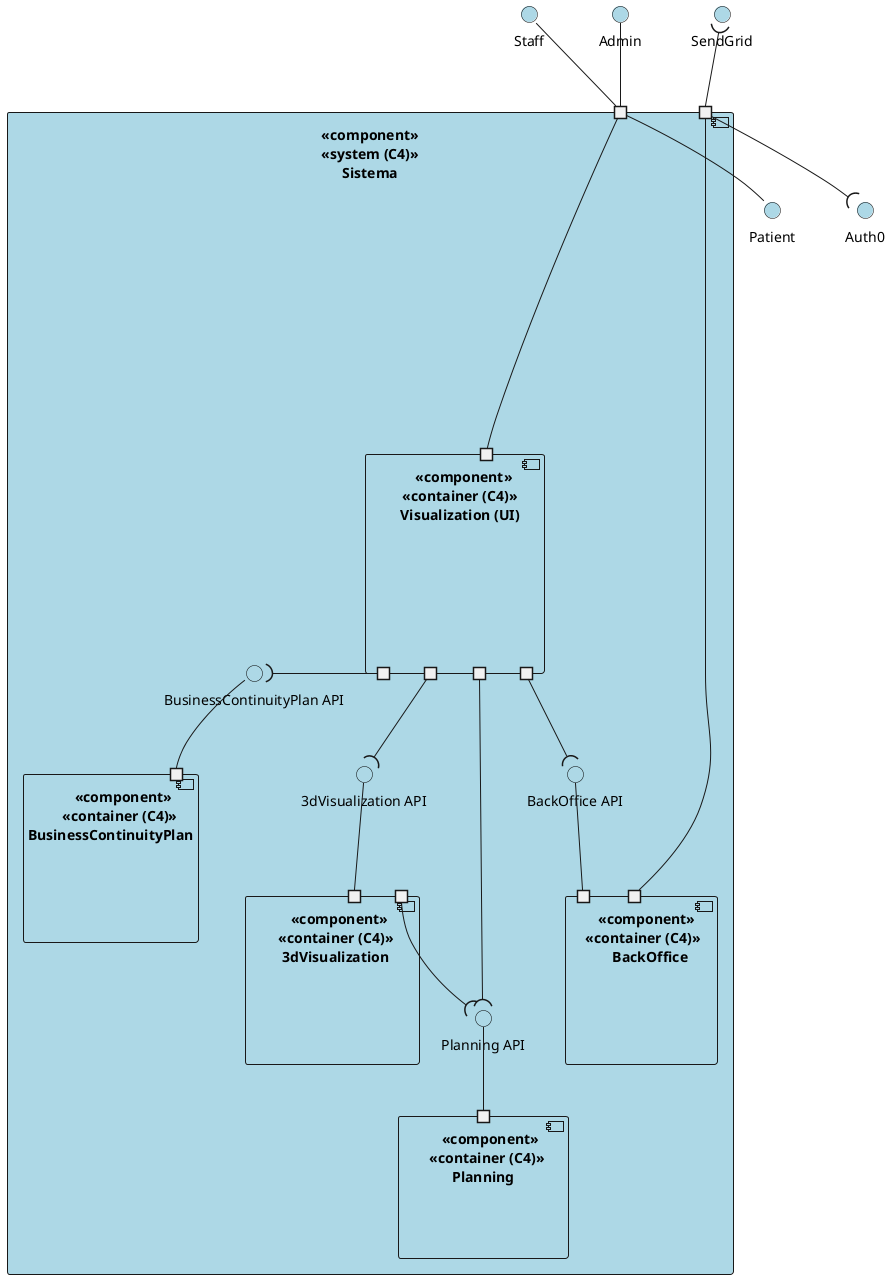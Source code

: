 @startuml
'https://plantuml.com/component-diagram

top to bottom direction

skinparam port {
  BackgroundColor #ADD8E6
}

skinparam component {
  BackgroundColor #ADD8E6
}

skinparam interface {
  BackgroundColor #ADD8E6
  BorderColor black
}

component "<<component>>\n<<system (C4)>>\nSistema" as comp {
    port " " as P1
    port " " as P13
    component "    <<component>>\n  <<container (C4)>>\nPlanning" as plan {
    port " " as P9
    }
    component "   <<component>>\n <<container (C4)>>\n     BackOffice" as ba{
    port " " as P10
    port " " as P12
    }    
    component "    <<component>>\n  <<container (C4)>>\n  3dVisualization" as 3d{
    port " " as P6
    port " " as P7
    }
    component "       <<component>>\n     <<container (C4)>>\nBusinessContinuityPlan" as bcp{
    port " " as P8
    }
    component "     <<component>>\n   <<container (C4)>>\n   Visualization (UI)" as fe{
    portout " " as P2
    portout " " as P3
    portout " " as P4
    portout " " as P5
    portin " " as P11
   
}
    

"Planning API" -- P9 
"BackOffice API" -- P10
"3dVisualization API" -- P7
"BusinessContinuityPlan API" -- P8


P5 --( "BackOffice API"
P4 --( "Planning API"
P3 --( "3dVisualization API"
P2 -( "BusinessContinuityPlan API"

P6 --( "Planning API"


P11 -- P1
}

"Auth0" )-up- P13
"Patient" -up- P1
"Staff" -- P1
"Admin" -- P1
"SendGrid" )-- P13
P13 - P12

@enduml